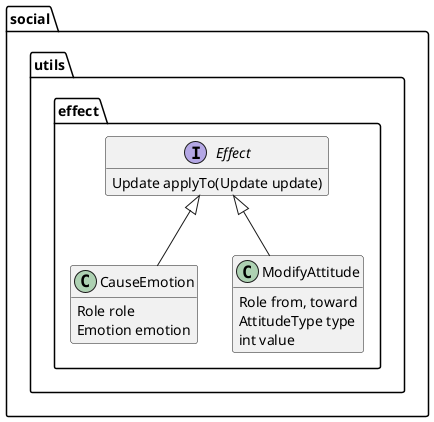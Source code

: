 @startuml

hide empty members

package social.utils.effect {

interface Effect {
  Update applyTo(Update update)
}

class CauseEmotion {
  Role role
  Emotion emotion
}

class ModifyAttitude {
  Role from, toward
  AttitudeType type
  int value
}

}

Effect <|-- CauseEmotion
Effect <|-- ModifyAttitude


@enduml